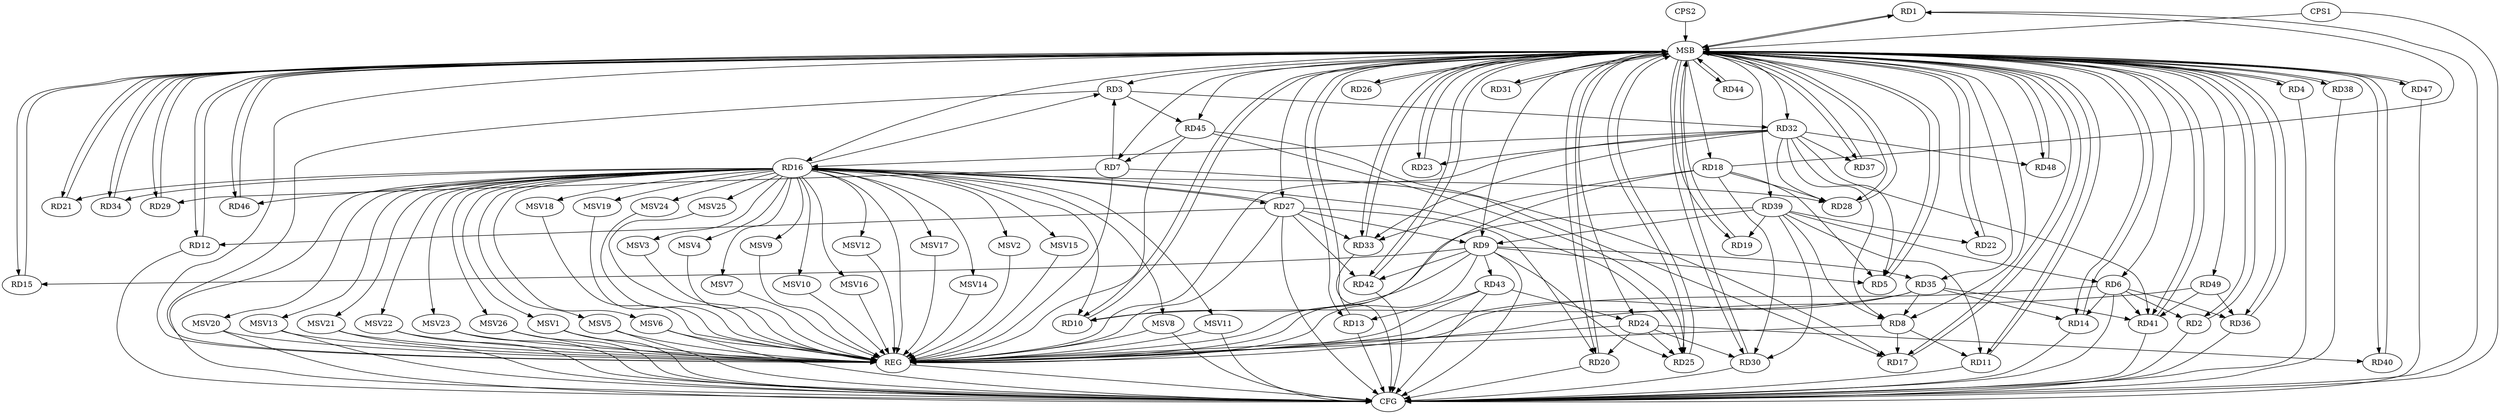 strict digraph G {
  RD1 [ label="RD1" ];
  RD2 [ label="RD2" ];
  RD3 [ label="RD3" ];
  RD4 [ label="RD4" ];
  RD5 [ label="RD5" ];
  RD6 [ label="RD6" ];
  RD7 [ label="RD7" ];
  RD8 [ label="RD8" ];
  RD9 [ label="RD9" ];
  RD10 [ label="RD10" ];
  RD11 [ label="RD11" ];
  RD12 [ label="RD12" ];
  RD13 [ label="RD13" ];
  RD14 [ label="RD14" ];
  RD15 [ label="RD15" ];
  RD16 [ label="RD16" ];
  RD17 [ label="RD17" ];
  RD18 [ label="RD18" ];
  RD19 [ label="RD19" ];
  RD20 [ label="RD20" ];
  RD21 [ label="RD21" ];
  RD22 [ label="RD22" ];
  RD23 [ label="RD23" ];
  RD24 [ label="RD24" ];
  RD25 [ label="RD25" ];
  RD26 [ label="RD26" ];
  RD27 [ label="RD27" ];
  RD28 [ label="RD28" ];
  RD29 [ label="RD29" ];
  RD30 [ label="RD30" ];
  RD31 [ label="RD31" ];
  RD32 [ label="RD32" ];
  RD33 [ label="RD33" ];
  RD34 [ label="RD34" ];
  RD35 [ label="RD35" ];
  RD36 [ label="RD36" ];
  RD37 [ label="RD37" ];
  RD38 [ label="RD38" ];
  RD39 [ label="RD39" ];
  RD40 [ label="RD40" ];
  RD41 [ label="RD41" ];
  RD42 [ label="RD42" ];
  RD43 [ label="RD43" ];
  RD44 [ label="RD44" ];
  RD45 [ label="RD45" ];
  RD46 [ label="RD46" ];
  RD47 [ label="RD47" ];
  RD48 [ label="RD48" ];
  RD49 [ label="RD49" ];
  CPS1 [ label="CPS1" ];
  CPS2 [ label="CPS2" ];
  REG [ label="REG" ];
  MSB [ label="MSB" ];
  CFG [ label="CFG" ];
  MSV1 [ label="MSV1" ];
  MSV2 [ label="MSV2" ];
  MSV3 [ label="MSV3" ];
  MSV4 [ label="MSV4" ];
  MSV5 [ label="MSV5" ];
  MSV6 [ label="MSV6" ];
  MSV7 [ label="MSV7" ];
  MSV8 [ label="MSV8" ];
  MSV9 [ label="MSV9" ];
  MSV10 [ label="MSV10" ];
  MSV11 [ label="MSV11" ];
  MSV12 [ label="MSV12" ];
  MSV13 [ label="MSV13" ];
  MSV14 [ label="MSV14" ];
  MSV15 [ label="MSV15" ];
  MSV16 [ label="MSV16" ];
  MSV17 [ label="MSV17" ];
  MSV18 [ label="MSV18" ];
  MSV19 [ label="MSV19" ];
  MSV20 [ label="MSV20" ];
  MSV21 [ label="MSV21" ];
  MSV22 [ label="MSV22" ];
  MSV23 [ label="MSV23" ];
  MSV24 [ label="MSV24" ];
  MSV25 [ label="MSV25" ];
  MSV26 [ label="MSV26" ];
  RD18 -> RD1;
  RD6 -> RD2;
  RD7 -> RD3;
  RD16 -> RD3;
  RD3 -> RD32;
  RD3 -> RD45;
  RD9 -> RD5;
  RD18 -> RD5;
  RD32 -> RD5;
  RD6 -> RD14;
  RD6 -> RD36;
  RD39 -> RD6;
  RD6 -> RD41;
  RD7 -> RD17;
  RD7 -> RD29;
  RD45 -> RD7;
  RD8 -> RD11;
  RD8 -> RD17;
  RD32 -> RD8;
  RD35 -> RD8;
  RD39 -> RD8;
  RD9 -> RD10;
  RD9 -> RD15;
  RD9 -> RD25;
  RD27 -> RD9;
  RD9 -> RD35;
  RD39 -> RD9;
  RD9 -> RD42;
  RD9 -> RD43;
  RD16 -> RD10;
  RD35 -> RD10;
  RD39 -> RD11;
  RD27 -> RD12;
  RD43 -> RD13;
  RD35 -> RD14;
  RD16 -> RD21;
  RD16 -> RD25;
  RD16 -> RD27;
  RD27 -> RD16;
  RD16 -> RD28;
  RD32 -> RD16;
  RD16 -> RD34;
  RD16 -> RD46;
  RD45 -> RD17;
  RD18 -> RD28;
  RD18 -> RD30;
  RD18 -> RD33;
  RD39 -> RD19;
  RD24 -> RD20;
  RD27 -> RD20;
  RD39 -> RD22;
  RD32 -> RD23;
  RD24 -> RD25;
  RD24 -> RD30;
  RD24 -> RD40;
  RD43 -> RD24;
  RD45 -> RD25;
  RD27 -> RD33;
  RD27 -> RD42;
  RD32 -> RD28;
  RD39 -> RD30;
  RD32 -> RD33;
  RD32 -> RD37;
  RD32 -> RD41;
  RD32 -> RD48;
  RD35 -> RD41;
  RD49 -> RD36;
  RD49 -> RD41;
  RD3 -> REG;
  RD6 -> REG;
  RD7 -> REG;
  RD8 -> REG;
  RD9 -> REG;
  RD16 -> REG;
  RD18 -> REG;
  RD24 -> REG;
  RD27 -> REG;
  RD32 -> REG;
  RD35 -> REG;
  RD39 -> REG;
  RD43 -> REG;
  RD45 -> REG;
  RD49 -> REG;
  RD1 -> MSB;
  MSB -> RD14;
  MSB -> RD18;
  MSB -> RD23;
  MSB -> RD24;
  MSB -> RD27;
  MSB -> RD41;
  MSB -> RD47;
  MSB -> RD48;
  MSB -> REG;
  RD2 -> MSB;
  MSB -> RD6;
  MSB -> RD9;
  MSB -> RD15;
  MSB -> RD38;
  RD4 -> MSB;
  MSB -> RD3;
  MSB -> RD5;
  MSB -> RD17;
  MSB -> RD37;
  RD5 -> MSB;
  MSB -> RD4;
  MSB -> RD16;
  RD10 -> MSB;
  MSB -> RD28;
  MSB -> RD35;
  MSB -> RD49;
  RD11 -> MSB;
  MSB -> RD33;
  RD12 -> MSB;
  MSB -> RD2;
  MSB -> RD39;
  RD13 -> MSB;
  MSB -> RD21;
  MSB -> RD30;
  RD14 -> MSB;
  MSB -> RD22;
  MSB -> RD26;
  MSB -> RD36;
  MSB -> RD42;
  RD15 -> MSB;
  MSB -> RD10;
  RD17 -> MSB;
  MSB -> RD11;
  RD19 -> MSB;
  RD20 -> MSB;
  MSB -> RD12;
  MSB -> RD29;
  RD21 -> MSB;
  MSB -> RD19;
  MSB -> RD34;
  MSB -> RD46;
  RD22 -> MSB;
  MSB -> RD40;
  MSB -> RD45;
  RD23 -> MSB;
  MSB -> RD7;
  MSB -> RD25;
  MSB -> RD31;
  RD25 -> MSB;
  RD26 -> MSB;
  MSB -> RD20;
  RD28 -> MSB;
  RD29 -> MSB;
  MSB -> RD8;
  RD30 -> MSB;
  MSB -> RD32;
  MSB -> RD44;
  RD31 -> MSB;
  MSB -> RD1;
  RD33 -> MSB;
  RD34 -> MSB;
  RD36 -> MSB;
  RD37 -> MSB;
  RD38 -> MSB;
  RD40 -> MSB;
  RD41 -> MSB;
  MSB -> RD13;
  RD42 -> MSB;
  RD44 -> MSB;
  RD46 -> MSB;
  RD47 -> MSB;
  RD48 -> MSB;
  CPS1 -> MSB;
  CPS2 -> MSB;
  CPS1 -> CFG;
  RD12 -> CFG;
  RD38 -> CFG;
  RD6 -> CFG;
  RD16 -> CFG;
  RD30 -> CFG;
  RD43 -> CFG;
  RD47 -> CFG;
  RD14 -> CFG;
  RD42 -> CFG;
  RD9 -> CFG;
  RD1 -> CFG;
  RD2 -> CFG;
  RD13 -> CFG;
  RD11 -> CFG;
  RD27 -> CFG;
  RD41 -> CFG;
  RD36 -> CFG;
  RD33 -> CFG;
  RD4 -> CFG;
  RD20 -> CFG;
  REG -> CFG;
  RD16 -> MSV1;
  RD16 -> MSV2;
  MSV1 -> REG;
  MSV1 -> CFG;
  MSV2 -> REG;
  RD16 -> MSV3;
  RD16 -> MSV4;
  RD16 -> MSV5;
  RD16 -> MSV6;
  MSV3 -> REG;
  MSV4 -> REG;
  MSV5 -> REG;
  MSV5 -> CFG;
  MSV6 -> REG;
  MSV6 -> CFG;
  RD16 -> MSV7;
  RD16 -> MSV8;
  RD16 -> MSV9;
  MSV7 -> REG;
  MSV8 -> REG;
  MSV8 -> CFG;
  MSV9 -> REG;
  RD16 -> MSV10;
  RD16 -> MSV11;
  RD16 -> MSV12;
  MSV10 -> REG;
  MSV11 -> REG;
  MSV11 -> CFG;
  MSV12 -> REG;
  RD16 -> MSV13;
  MSV13 -> REG;
  MSV13 -> CFG;
  RD16 -> MSV14;
  MSV14 -> REG;
  RD16 -> MSV15;
  MSV15 -> REG;
  RD16 -> MSV16;
  RD16 -> MSV17;
  MSV16 -> REG;
  MSV17 -> REG;
  RD16 -> MSV18;
  RD16 -> MSV19;
  RD16 -> MSV20;
  MSV18 -> REG;
  MSV19 -> REG;
  MSV20 -> REG;
  MSV20 -> CFG;
  RD16 -> MSV21;
  MSV21 -> REG;
  MSV21 -> CFG;
  RD16 -> MSV22;
  MSV22 -> REG;
  MSV22 -> CFG;
  RD16 -> MSV23;
  RD16 -> MSV24;
  MSV23 -> REG;
  MSV23 -> CFG;
  MSV24 -> REG;
  RD16 -> MSV25;
  RD16 -> MSV26;
  MSV25 -> REG;
  MSV26 -> REG;
  MSV26 -> CFG;
}
